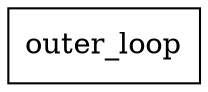digraph "schedule" {
	"compound"="true";
	"splines"="spline";
	"rankdir"="LR";
	"bgcolor"="white";
	"fontname"="Helvetica";
	node ["shape"="box", "style"="filled", "fillcolor"="white", "color"="black"];
	edge ["color"="black"];
	"node_System(0)" ["label"="outer_loop"]
}
